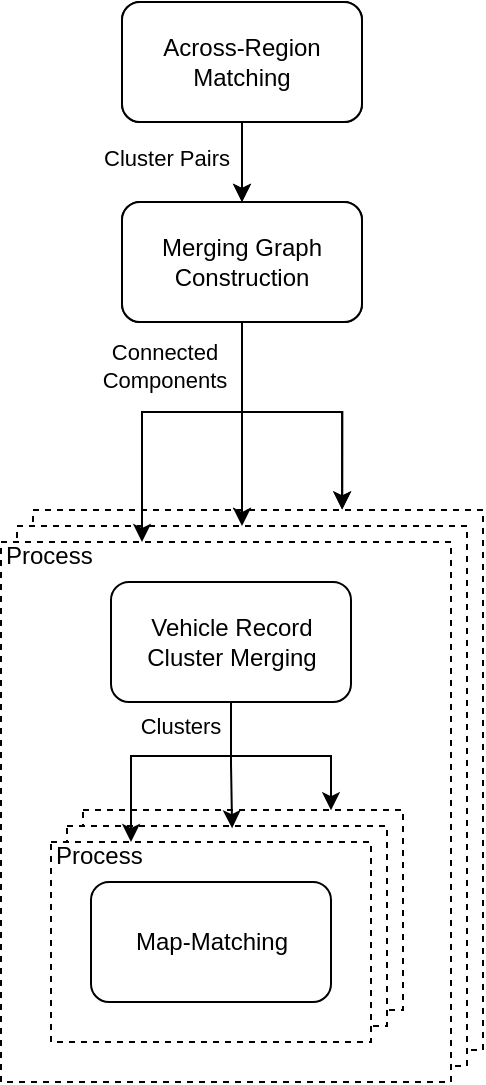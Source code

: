 <mxfile version="27.1.6">
  <diagram name="Page-1" id="eHRggiPr1gdp9loOHu4-">
    <mxGraphModel dx="1425" dy="751" grid="1" gridSize="10" guides="1" tooltips="1" connect="1" arrows="1" fold="1" page="1" pageScale="1" pageWidth="850" pageHeight="1100" math="0" shadow="0">
      <root>
        <mxCell id="0" />
        <mxCell id="1" parent="0" />
        <mxCell id="hd-EQ8cnpKdnrIL3nM60-20" value="&amp;nbsp;" style="rounded=0;whiteSpace=wrap;html=1;dashed=1;" parent="1" vertex="1">
          <mxGeometry x="275.5" y="394" width="225" height="270" as="geometry" />
        </mxCell>
        <mxCell id="hd-EQ8cnpKdnrIL3nM60-19" value="&amp;nbsp;" style="rounded=0;whiteSpace=wrap;html=1;dashed=1;" parent="1" vertex="1">
          <mxGeometry x="267.5" y="402" width="225" height="270" as="geometry" />
        </mxCell>
        <mxCell id="hd-EQ8cnpKdnrIL3nM60-4" value="Process&amp;nbsp;" style="rounded=0;whiteSpace=wrap;dashed=1;verticalAlign=top;html=1;align=left;spacingLeft=2;spacing=0;spacingTop=-5;" parent="1" vertex="1">
          <mxGeometry x="259.5" y="410" width="225" height="270" as="geometry" />
        </mxCell>
        <mxCell id="hd-EQ8cnpKdnrIL3nM60-9" value="" style="rounded=0;whiteSpace=wrap;html=1;dashed=1;" parent="1" vertex="1">
          <mxGeometry x="300.5" y="544" width="160" height="100" as="geometry" />
        </mxCell>
        <mxCell id="hd-EQ8cnpKdnrIL3nM60-8" value="" style="rounded=0;whiteSpace=wrap;html=1;dashed=1;" parent="1" vertex="1">
          <mxGeometry x="292.5" y="552" width="160" height="100" as="geometry" />
        </mxCell>
        <mxCell id="hd-EQ8cnpKdnrIL3nM60-7" value="Process" style="rounded=0;whiteSpace=wrap;html=1;dashed=1;verticalAlign=top;align=left;spacing=0;spacingTop=-5;spacingLeft=2;" parent="1" vertex="1">
          <mxGeometry x="284.5" y="560" width="160" height="100" as="geometry" />
        </mxCell>
        <mxCell id="hd-EQ8cnpKdnrIL3nM60-27" style="edgeStyle=orthogonalEdgeStyle;rounded=0;orthogonalLoop=1;jettySize=auto;html=1;entryX=0.5;entryY=0;entryDx=0;entryDy=0;" parent="1" source="hd-EQ8cnpKdnrIL3nM60-1" target="hd-EQ8cnpKdnrIL3nM60-2" edge="1">
          <mxGeometry relative="1" as="geometry" />
        </mxCell>
        <mxCell id="hd-EQ8cnpKdnrIL3nM60-1" value="Across-Region Matching" style="rounded=1;whiteSpace=wrap;html=1;" parent="1" vertex="1">
          <mxGeometry x="320" y="140" width="120" height="60" as="geometry" />
        </mxCell>
        <mxCell id="hd-EQ8cnpKdnrIL3nM60-22" style="edgeStyle=orthogonalEdgeStyle;rounded=0;orthogonalLoop=1;jettySize=auto;html=1;" parent="1" source="hd-EQ8cnpKdnrIL3nM60-2" target="hd-EQ8cnpKdnrIL3nM60-4" edge="1">
          <mxGeometry relative="1" as="geometry">
            <Array as="points">
              <mxPoint x="380" y="345" />
              <mxPoint x="330" y="345" />
            </Array>
          </mxGeometry>
        </mxCell>
        <mxCell id="hd-EQ8cnpKdnrIL3nM60-26" value="&lt;div&gt;Connected&lt;/div&gt;&lt;div&gt;Components&lt;/div&gt;" style="edgeLabel;html=1;align=center;verticalAlign=middle;resizable=0;points=[];" parent="hd-EQ8cnpKdnrIL3nM60-22" vertex="1" connectable="0">
          <mxGeometry x="-0.048" relative="1" as="geometry">
            <mxPoint x="-8" y="-23" as="offset" />
          </mxGeometry>
        </mxCell>
        <mxCell id="hd-EQ8cnpKdnrIL3nM60-24" style="edgeStyle=orthogonalEdgeStyle;rounded=0;orthogonalLoop=1;jettySize=auto;html=1;" parent="1" source="hd-EQ8cnpKdnrIL3nM60-2" target="hd-EQ8cnpKdnrIL3nM60-19" edge="1">
          <mxGeometry relative="1" as="geometry" />
        </mxCell>
        <mxCell id="hd-EQ8cnpKdnrIL3nM60-25" style="edgeStyle=orthogonalEdgeStyle;rounded=0;orthogonalLoop=1;jettySize=auto;html=1;entryX=0.687;entryY=-0.001;entryDx=0;entryDy=0;entryPerimeter=0;" parent="1" target="hd-EQ8cnpKdnrIL3nM60-20" edge="1">
          <mxGeometry relative="1" as="geometry">
            <mxPoint x="430" y="380" as="targetPoint" />
            <mxPoint x="380" y="285" as="sourcePoint" />
            <Array as="points">
              <mxPoint x="380" y="345" />
              <mxPoint x="430" y="345" />
            </Array>
          </mxGeometry>
        </mxCell>
        <mxCell id="hd-EQ8cnpKdnrIL3nM60-2" value="Merging-Graph Construction" style="rounded=1;whiteSpace=wrap;html=1;" parent="1" vertex="1">
          <mxGeometry x="320" y="240" width="120" height="60" as="geometry" />
        </mxCell>
        <mxCell id="hd-EQ8cnpKdnrIL3nM60-14" style="edgeStyle=orthogonalEdgeStyle;rounded=0;orthogonalLoop=1;jettySize=auto;html=1;entryX=0.25;entryY=0;entryDx=0;entryDy=0;" parent="1" target="hd-EQ8cnpKdnrIL3nM60-7" edge="1">
          <mxGeometry relative="1" as="geometry">
            <mxPoint x="374.5" y="487" as="sourcePoint" />
            <mxPoint x="324.5" y="557" as="targetPoint" />
            <Array as="points">
              <mxPoint x="374.5" y="517" />
              <mxPoint x="324.5" y="517" />
            </Array>
          </mxGeometry>
        </mxCell>
        <mxCell id="hd-EQ8cnpKdnrIL3nM60-23" value="&lt;div&gt;Clusters&lt;/div&gt;" style="edgeLabel;html=1;align=center;verticalAlign=middle;resizable=0;points=[];" parent="hd-EQ8cnpKdnrIL3nM60-14" vertex="1" connectable="0">
          <mxGeometry x="-0.035" relative="1" as="geometry">
            <mxPoint x="4" y="-15" as="offset" />
          </mxGeometry>
        </mxCell>
        <mxCell id="hd-EQ8cnpKdnrIL3nM60-15" style="edgeStyle=orthogonalEdgeStyle;rounded=0;orthogonalLoop=1;jettySize=auto;html=1;entryX=0.776;entryY=0.001;entryDx=0;entryDy=0;entryPerimeter=0;" parent="1" source="hd-EQ8cnpKdnrIL3nM60-3" target="hd-EQ8cnpKdnrIL3nM60-9" edge="1">
          <mxGeometry relative="1" as="geometry">
            <mxPoint x="434.5" y="544" as="targetPoint" />
            <Array as="points">
              <mxPoint x="374.5" y="517" />
              <mxPoint x="424.5" y="517" />
              <mxPoint x="424.5" y="544" />
            </Array>
          </mxGeometry>
        </mxCell>
        <mxCell id="hd-EQ8cnpKdnrIL3nM60-3" value="Vehicle Record Cluster Merging" style="rounded=1;whiteSpace=wrap;html=1;" parent="1" vertex="1">
          <mxGeometry x="314.5" y="430" width="120" height="60" as="geometry" />
        </mxCell>
        <mxCell id="hd-EQ8cnpKdnrIL3nM60-6" value="Map-Matching" style="rounded=1;whiteSpace=wrap;html=1;" parent="1" vertex="1">
          <mxGeometry x="304.5" y="580" width="120" height="60" as="geometry" />
        </mxCell>
        <mxCell id="hd-EQ8cnpKdnrIL3nM60-18" style="edgeStyle=orthogonalEdgeStyle;rounded=0;orthogonalLoop=1;jettySize=auto;html=1;entryX=0.516;entryY=0.011;entryDx=0;entryDy=0;entryPerimeter=0;" parent="1" source="hd-EQ8cnpKdnrIL3nM60-3" target="hd-EQ8cnpKdnrIL3nM60-8" edge="1">
          <mxGeometry relative="1" as="geometry" />
        </mxCell>
        <mxCell id="G-ok6_CKttz6DIKtsCLN-1" value="&amp;nbsp;" style="rounded=0;whiteSpace=wrap;html=1;dashed=1;" parent="1" vertex="1">
          <mxGeometry x="275.5" y="394" width="225" height="270" as="geometry" />
        </mxCell>
        <mxCell id="G-ok6_CKttz6DIKtsCLN-2" value="&amp;nbsp;" style="rounded=0;whiteSpace=wrap;html=1;dashed=1;" parent="1" vertex="1">
          <mxGeometry x="267.5" y="402" width="225" height="270" as="geometry" />
        </mxCell>
        <mxCell id="G-ok6_CKttz6DIKtsCLN-3" value="Process&amp;nbsp;" style="rounded=0;whiteSpace=wrap;dashed=1;verticalAlign=top;html=1;align=left;spacingLeft=2;spacing=0;spacingTop=-5;" parent="1" vertex="1">
          <mxGeometry x="259.5" y="410" width="225" height="270" as="geometry" />
        </mxCell>
        <mxCell id="G-ok6_CKttz6DIKtsCLN-4" value="" style="rounded=0;whiteSpace=wrap;html=1;dashed=1;" parent="1" vertex="1">
          <mxGeometry x="300.5" y="544" width="160" height="100" as="geometry" />
        </mxCell>
        <mxCell id="G-ok6_CKttz6DIKtsCLN-5" value="" style="rounded=0;whiteSpace=wrap;html=1;dashed=1;" parent="1" vertex="1">
          <mxGeometry x="292.5" y="552" width="160" height="100" as="geometry" />
        </mxCell>
        <mxCell id="G-ok6_CKttz6DIKtsCLN-6" value="Process" style="rounded=0;whiteSpace=wrap;html=1;dashed=1;verticalAlign=top;align=left;spacing=0;spacingTop=-5;spacingLeft=2;" parent="1" vertex="1">
          <mxGeometry x="284.5" y="560" width="160" height="100" as="geometry" />
        </mxCell>
        <mxCell id="G-ok6_CKttz6DIKtsCLN-7" style="edgeStyle=orthogonalEdgeStyle;rounded=0;orthogonalLoop=1;jettySize=auto;html=1;entryX=0.5;entryY=0;entryDx=0;entryDy=0;" parent="1" source="G-ok6_CKttz6DIKtsCLN-8" target="G-ok6_CKttz6DIKtsCLN-13" edge="1">
          <mxGeometry relative="1" as="geometry" />
        </mxCell>
        <mxCell id="BIGJF0D-FA4iuOLYO6SE-1" value="Cluster Pairs" style="edgeLabel;html=1;align=center;verticalAlign=middle;resizable=0;points=[];" vertex="1" connectable="0" parent="G-ok6_CKttz6DIKtsCLN-7">
          <mxGeometry x="-0.08" relative="1" as="geometry">
            <mxPoint x="-38" y="-1" as="offset" />
          </mxGeometry>
        </mxCell>
        <mxCell id="G-ok6_CKttz6DIKtsCLN-8" value="Across-Region Matching" style="rounded=1;whiteSpace=wrap;html=1;" parent="1" vertex="1">
          <mxGeometry x="320" y="140" width="120" height="60" as="geometry" />
        </mxCell>
        <mxCell id="G-ok6_CKttz6DIKtsCLN-9" style="edgeStyle=orthogonalEdgeStyle;rounded=0;orthogonalLoop=1;jettySize=auto;html=1;" parent="1" source="G-ok6_CKttz6DIKtsCLN-13" target="G-ok6_CKttz6DIKtsCLN-3" edge="1">
          <mxGeometry relative="1" as="geometry">
            <Array as="points">
              <mxPoint x="380" y="345" />
              <mxPoint x="330" y="345" />
            </Array>
          </mxGeometry>
        </mxCell>
        <mxCell id="G-ok6_CKttz6DIKtsCLN-10" value="&lt;div&gt;Connected&lt;/div&gt;&lt;div&gt;Components&lt;/div&gt;" style="edgeLabel;html=1;align=center;verticalAlign=middle;resizable=0;points=[];" parent="G-ok6_CKttz6DIKtsCLN-9" vertex="1" connectable="0">
          <mxGeometry x="-0.048" relative="1" as="geometry">
            <mxPoint x="-8" y="-23" as="offset" />
          </mxGeometry>
        </mxCell>
        <mxCell id="G-ok6_CKttz6DIKtsCLN-11" style="edgeStyle=orthogonalEdgeStyle;rounded=0;orthogonalLoop=1;jettySize=auto;html=1;" parent="1" source="G-ok6_CKttz6DIKtsCLN-13" target="G-ok6_CKttz6DIKtsCLN-2" edge="1">
          <mxGeometry relative="1" as="geometry" />
        </mxCell>
        <mxCell id="G-ok6_CKttz6DIKtsCLN-12" style="edgeStyle=orthogonalEdgeStyle;rounded=0;orthogonalLoop=1;jettySize=auto;html=1;entryX=0.687;entryY=-0.001;entryDx=0;entryDy=0;entryPerimeter=0;" parent="1" target="G-ok6_CKttz6DIKtsCLN-1" edge="1">
          <mxGeometry relative="1" as="geometry">
            <mxPoint x="430" y="380" as="targetPoint" />
            <mxPoint x="380" y="285" as="sourcePoint" />
            <Array as="points">
              <mxPoint x="380" y="345" />
              <mxPoint x="430" y="345" />
            </Array>
          </mxGeometry>
        </mxCell>
        <mxCell id="G-ok6_CKttz6DIKtsCLN-13" value="Merging Graph Construction" style="rounded=1;whiteSpace=wrap;html=1;" parent="1" vertex="1">
          <mxGeometry x="320" y="240" width="120" height="60" as="geometry" />
        </mxCell>
        <mxCell id="G-ok6_CKttz6DIKtsCLN-14" style="edgeStyle=orthogonalEdgeStyle;rounded=0;orthogonalLoop=1;jettySize=auto;html=1;entryX=0.25;entryY=0;entryDx=0;entryDy=0;" parent="1" target="G-ok6_CKttz6DIKtsCLN-6" edge="1">
          <mxGeometry relative="1" as="geometry">
            <mxPoint x="374.5" y="487" as="sourcePoint" />
            <mxPoint x="324.5" y="557" as="targetPoint" />
            <Array as="points">
              <mxPoint x="374.5" y="517" />
              <mxPoint x="324.5" y="517" />
            </Array>
          </mxGeometry>
        </mxCell>
        <mxCell id="G-ok6_CKttz6DIKtsCLN-15" value="&lt;div&gt;Clusters&lt;/div&gt;" style="edgeLabel;html=1;align=center;verticalAlign=middle;resizable=0;points=[];" parent="G-ok6_CKttz6DIKtsCLN-14" vertex="1" connectable="0">
          <mxGeometry x="-0.035" relative="1" as="geometry">
            <mxPoint x="4" y="-15" as="offset" />
          </mxGeometry>
        </mxCell>
        <mxCell id="G-ok6_CKttz6DIKtsCLN-16" style="edgeStyle=orthogonalEdgeStyle;rounded=0;orthogonalLoop=1;jettySize=auto;html=1;entryX=0.776;entryY=0.001;entryDx=0;entryDy=0;entryPerimeter=0;" parent="1" source="G-ok6_CKttz6DIKtsCLN-17" target="G-ok6_CKttz6DIKtsCLN-4" edge="1">
          <mxGeometry relative="1" as="geometry">
            <mxPoint x="434.5" y="544" as="targetPoint" />
            <Array as="points">
              <mxPoint x="374.5" y="517" />
              <mxPoint x="424.5" y="517" />
              <mxPoint x="424.5" y="544" />
            </Array>
          </mxGeometry>
        </mxCell>
        <mxCell id="G-ok6_CKttz6DIKtsCLN-17" value="Vehicle Record Cluster Merging" style="rounded=1;whiteSpace=wrap;html=1;" parent="1" vertex="1">
          <mxGeometry x="314.5" y="430" width="120" height="60" as="geometry" />
        </mxCell>
        <mxCell id="G-ok6_CKttz6DIKtsCLN-18" value="Map-Matching" style="rounded=1;whiteSpace=wrap;html=1;" parent="1" vertex="1">
          <mxGeometry x="304.5" y="580" width="120" height="60" as="geometry" />
        </mxCell>
        <mxCell id="G-ok6_CKttz6DIKtsCLN-19" style="edgeStyle=orthogonalEdgeStyle;rounded=0;orthogonalLoop=1;jettySize=auto;html=1;entryX=0.516;entryY=0.011;entryDx=0;entryDy=0;entryPerimeter=0;" parent="1" source="G-ok6_CKttz6DIKtsCLN-17" target="G-ok6_CKttz6DIKtsCLN-5" edge="1">
          <mxGeometry relative="1" as="geometry" />
        </mxCell>
      </root>
    </mxGraphModel>
  </diagram>
</mxfile>

